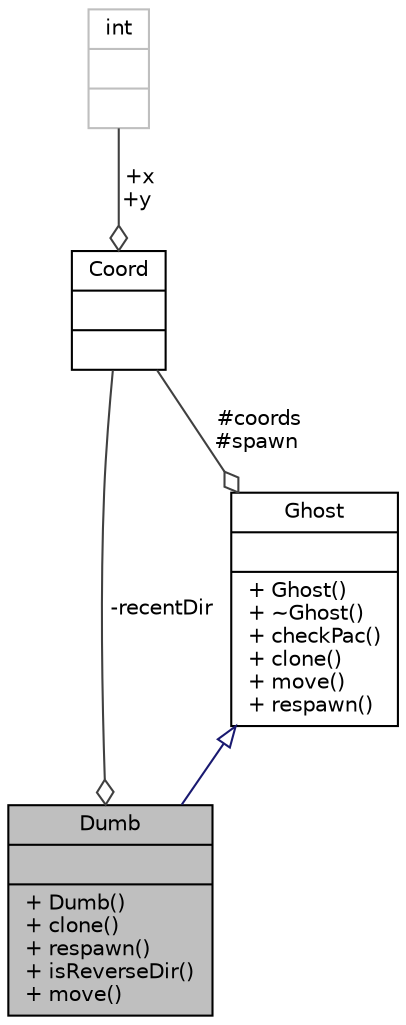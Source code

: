 digraph "Dumb"
{
 // LATEX_PDF_SIZE
  edge [fontname="Helvetica",fontsize="10",labelfontname="Helvetica",labelfontsize="10"];
  node [fontname="Helvetica",fontsize="10",shape=record];
  Node1 [label="{Dumb\n||+ Dumb()\l+ clone()\l+ respawn()\l+ isReverseDir()\l+ move()\l}",height=0.2,width=0.4,color="black", fillcolor="grey75", style="filled", fontcolor="black",tooltip="The Dumb class represents a dumb ghost."];
  Node2 -> Node1 [dir="back",color="midnightblue",fontsize="10",style="solid",arrowtail="onormal",fontname="Helvetica"];
  Node2 [label="{Ghost\n||+ Ghost()\l+ ~Ghost()\l+ checkPac()\l+ clone()\l+ move()\l+ respawn()\l}",height=0.2,width=0.4,color="black", fillcolor="white", style="filled",URL="$classGhost.html",tooltip="The Ghost class represents a ghost in the game."];
  Node3 -> Node2 [color="grey25",fontsize="10",style="solid",label=" #coords\n#spawn" ,arrowhead="odiamond",fontname="Helvetica"];
  Node3 [label="{Coord\n||}",height=0.2,width=0.4,color="black", fillcolor="white", style="filled",URL="$structCoord.html",tooltip="The Coord struct represents a coordinate in 2D space."];
  Node4 -> Node3 [color="grey25",fontsize="10",style="solid",label=" +x\n+y" ,arrowhead="odiamond",fontname="Helvetica"];
  Node4 [label="{int\n||}",height=0.2,width=0.4,color="grey75", fillcolor="white", style="filled",tooltip=" "];
  Node3 -> Node1 [color="grey25",fontsize="10",style="solid",label=" -recentDir" ,arrowhead="odiamond",fontname="Helvetica"];
}
